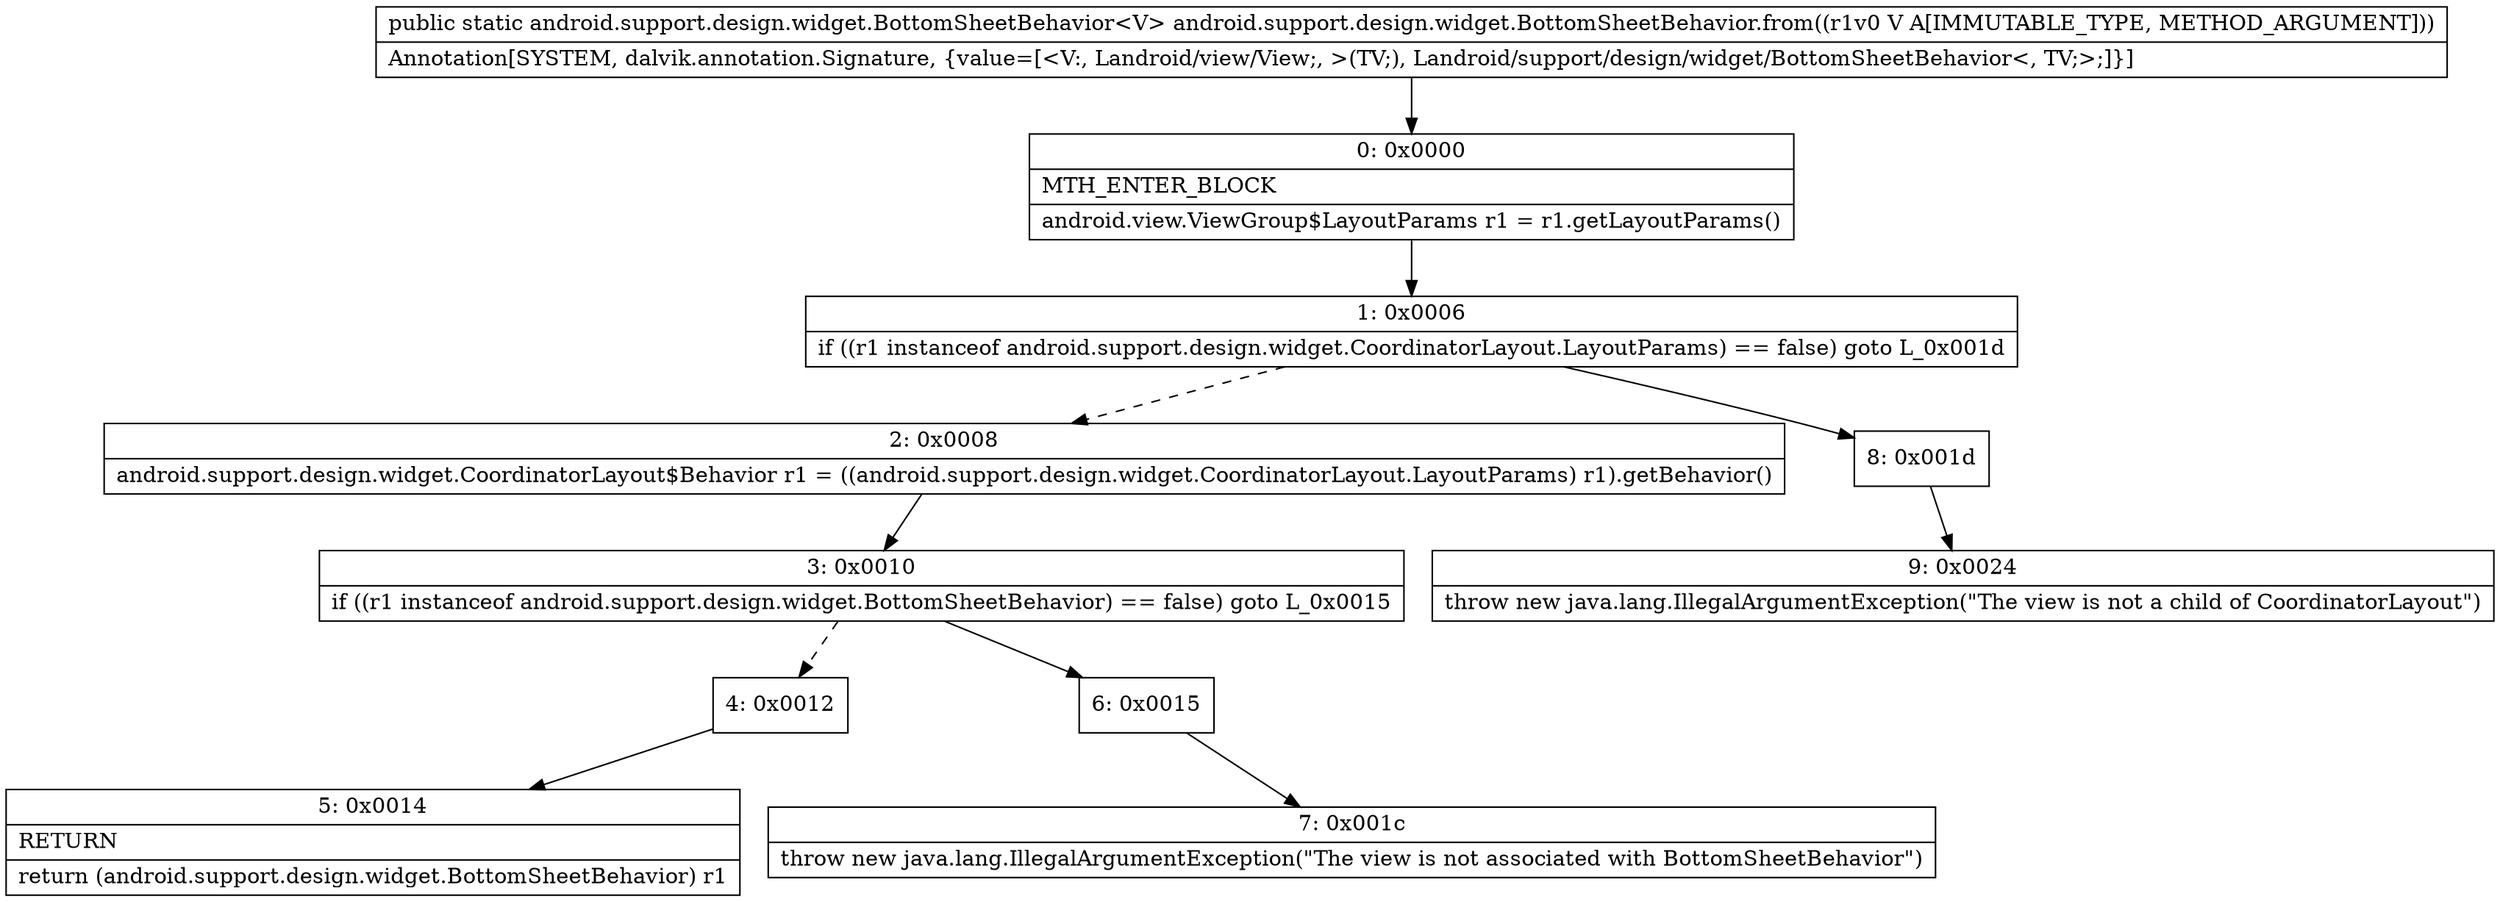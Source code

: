 digraph "CFG forandroid.support.design.widget.BottomSheetBehavior.from(Landroid\/view\/View;)Landroid\/support\/design\/widget\/BottomSheetBehavior;" {
Node_0 [shape=record,label="{0\:\ 0x0000|MTH_ENTER_BLOCK\l|android.view.ViewGroup$LayoutParams r1 = r1.getLayoutParams()\l}"];
Node_1 [shape=record,label="{1\:\ 0x0006|if ((r1 instanceof android.support.design.widget.CoordinatorLayout.LayoutParams) == false) goto L_0x001d\l}"];
Node_2 [shape=record,label="{2\:\ 0x0008|android.support.design.widget.CoordinatorLayout$Behavior r1 = ((android.support.design.widget.CoordinatorLayout.LayoutParams) r1).getBehavior()\l}"];
Node_3 [shape=record,label="{3\:\ 0x0010|if ((r1 instanceof android.support.design.widget.BottomSheetBehavior) == false) goto L_0x0015\l}"];
Node_4 [shape=record,label="{4\:\ 0x0012}"];
Node_5 [shape=record,label="{5\:\ 0x0014|RETURN\l|return (android.support.design.widget.BottomSheetBehavior) r1\l}"];
Node_6 [shape=record,label="{6\:\ 0x0015}"];
Node_7 [shape=record,label="{7\:\ 0x001c|throw new java.lang.IllegalArgumentException(\"The view is not associated with BottomSheetBehavior\")\l}"];
Node_8 [shape=record,label="{8\:\ 0x001d}"];
Node_9 [shape=record,label="{9\:\ 0x0024|throw new java.lang.IllegalArgumentException(\"The view is not a child of CoordinatorLayout\")\l}"];
MethodNode[shape=record,label="{public static android.support.design.widget.BottomSheetBehavior\<V\> android.support.design.widget.BottomSheetBehavior.from((r1v0 V A[IMMUTABLE_TYPE, METHOD_ARGUMENT]))  | Annotation[SYSTEM, dalvik.annotation.Signature, \{value=[\<V:, Landroid\/view\/View;, \>(TV;), Landroid\/support\/design\/widget\/BottomSheetBehavior\<, TV;\>;]\}]\l}"];
MethodNode -> Node_0;
Node_0 -> Node_1;
Node_1 -> Node_2[style=dashed];
Node_1 -> Node_8;
Node_2 -> Node_3;
Node_3 -> Node_4[style=dashed];
Node_3 -> Node_6;
Node_4 -> Node_5;
Node_6 -> Node_7;
Node_8 -> Node_9;
}

